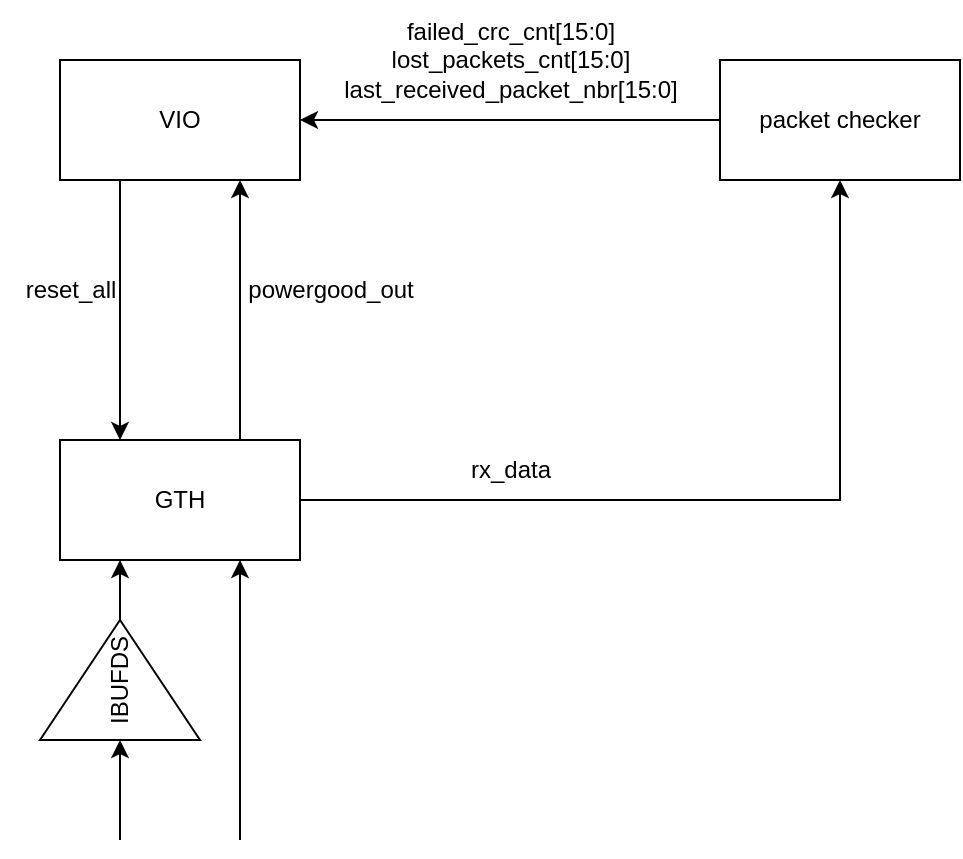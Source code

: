 <mxfile version="21.5.0" type="device">
  <diagram name="Strona-1" id="sXLXlymEYxwLXNvx1Vjv">
    <mxGraphModel dx="1050" dy="621" grid="1" gridSize="10" guides="1" tooltips="1" connect="1" arrows="1" fold="1" page="1" pageScale="1" pageWidth="827" pageHeight="1169" math="0" shadow="0">
      <root>
        <mxCell id="0" />
        <mxCell id="1" parent="0" />
        <mxCell id="UUeoGud2o03SINx0fj5K-6" style="edgeStyle=orthogonalEdgeStyle;rounded=0;orthogonalLoop=1;jettySize=auto;html=1;exitX=0.75;exitY=0;exitDx=0;exitDy=0;entryX=0.75;entryY=1;entryDx=0;entryDy=0;" parent="1" source="UUeoGud2o03SINx0fj5K-1" target="UUeoGud2o03SINx0fj5K-3" edge="1">
          <mxGeometry relative="1" as="geometry" />
        </mxCell>
        <mxCell id="UUeoGud2o03SINx0fj5K-9" style="edgeStyle=orthogonalEdgeStyle;rounded=0;orthogonalLoop=1;jettySize=auto;html=1;exitX=1;exitY=0.5;exitDx=0;exitDy=0;entryX=0.5;entryY=1;entryDx=0;entryDy=0;" parent="1" source="UUeoGud2o03SINx0fj5K-1" target="UUeoGud2o03SINx0fj5K-8" edge="1">
          <mxGeometry relative="1" as="geometry" />
        </mxCell>
        <mxCell id="UUeoGud2o03SINx0fj5K-1" value="GTH" style="rounded=0;whiteSpace=wrap;html=1;" parent="1" vertex="1">
          <mxGeometry x="200" y="320" width="120" height="60" as="geometry" />
        </mxCell>
        <mxCell id="UUeoGud2o03SINx0fj5K-2" value="" style="endArrow=classic;html=1;rounded=0;entryX=0.75;entryY=1;entryDx=0;entryDy=0;" parent="1" target="UUeoGud2o03SINx0fj5K-1" edge="1">
          <mxGeometry width="50" height="50" relative="1" as="geometry">
            <mxPoint x="290" y="520" as="sourcePoint" />
            <mxPoint x="290" y="430" as="targetPoint" />
          </mxGeometry>
        </mxCell>
        <mxCell id="UUeoGud2o03SINx0fj5K-4" style="edgeStyle=orthogonalEdgeStyle;rounded=0;orthogonalLoop=1;jettySize=auto;html=1;exitX=0.25;exitY=1;exitDx=0;exitDy=0;entryX=0.25;entryY=0;entryDx=0;entryDy=0;" parent="1" source="UUeoGud2o03SINx0fj5K-3" target="UUeoGud2o03SINx0fj5K-1" edge="1">
          <mxGeometry relative="1" as="geometry" />
        </mxCell>
        <mxCell id="UUeoGud2o03SINx0fj5K-3" value="VIO" style="rounded=0;whiteSpace=wrap;html=1;" parent="1" vertex="1">
          <mxGeometry x="200" y="130" width="120" height="60" as="geometry" />
        </mxCell>
        <mxCell id="UUeoGud2o03SINx0fj5K-5" value="reset_all" style="text;html=1;align=center;verticalAlign=middle;resizable=0;points=[];autosize=1;strokeColor=none;fillColor=none;" parent="1" vertex="1">
          <mxGeometry x="170" y="230" width="70" height="30" as="geometry" />
        </mxCell>
        <mxCell id="UUeoGud2o03SINx0fj5K-7" value="powergood_out" style="text;html=1;align=center;verticalAlign=middle;resizable=0;points=[];autosize=1;strokeColor=none;fillColor=none;" parent="1" vertex="1">
          <mxGeometry x="280" y="230" width="110" height="30" as="geometry" />
        </mxCell>
        <mxCell id="UUeoGud2o03SINx0fj5K-11" style="edgeStyle=orthogonalEdgeStyle;rounded=0;orthogonalLoop=1;jettySize=auto;html=1;exitX=0;exitY=0.5;exitDx=0;exitDy=0;entryX=1;entryY=0.5;entryDx=0;entryDy=0;" parent="1" source="UUeoGud2o03SINx0fj5K-8" target="UUeoGud2o03SINx0fj5K-3" edge="1">
          <mxGeometry relative="1" as="geometry" />
        </mxCell>
        <mxCell id="UUeoGud2o03SINx0fj5K-8" value="packet checker" style="rounded=0;whiteSpace=wrap;html=1;" parent="1" vertex="1">
          <mxGeometry x="530" y="130" width="120" height="60" as="geometry" />
        </mxCell>
        <mxCell id="UUeoGud2o03SINx0fj5K-10" value="rx_data" style="text;html=1;align=center;verticalAlign=middle;resizable=0;points=[];autosize=1;strokeColor=none;fillColor=none;" parent="1" vertex="1">
          <mxGeometry x="395" y="320" width="60" height="30" as="geometry" />
        </mxCell>
        <mxCell id="UUeoGud2o03SINx0fj5K-12" value="failed_crc_cnt[15:0]&lt;br&gt;lost_packets_cnt[15:0]&lt;br&gt;last_received_packet_nbr[15:0]" style="text;html=1;align=center;verticalAlign=middle;resizable=0;points=[];autosize=1;strokeColor=none;fillColor=none;" parent="1" vertex="1">
          <mxGeometry x="330" y="100" width="190" height="60" as="geometry" />
        </mxCell>
        <mxCell id="UUeoGud2o03SINx0fj5K-15" style="edgeStyle=orthogonalEdgeStyle;rounded=0;orthogonalLoop=1;jettySize=auto;html=1;exitX=1;exitY=0.5;exitDx=0;exitDy=0;entryX=0.25;entryY=1;entryDx=0;entryDy=0;" parent="1" source="UUeoGud2o03SINx0fj5K-13" target="UUeoGud2o03SINx0fj5K-1" edge="1">
          <mxGeometry relative="1" as="geometry" />
        </mxCell>
        <mxCell id="UUeoGud2o03SINx0fj5K-13" value="IBUFDS" style="triangle;whiteSpace=wrap;html=1;rotation=-90;" parent="1" vertex="1">
          <mxGeometry x="200" y="400" width="60" height="80" as="geometry" />
        </mxCell>
        <mxCell id="UUeoGud2o03SINx0fj5K-14" value="" style="endArrow=classic;html=1;rounded=0;entryX=0;entryY=0.5;entryDx=0;entryDy=0;" parent="1" target="UUeoGud2o03SINx0fj5K-13" edge="1">
          <mxGeometry width="50" height="50" relative="1" as="geometry">
            <mxPoint x="230" y="520" as="sourcePoint" />
            <mxPoint x="240" y="530" as="targetPoint" />
          </mxGeometry>
        </mxCell>
      </root>
    </mxGraphModel>
  </diagram>
</mxfile>
